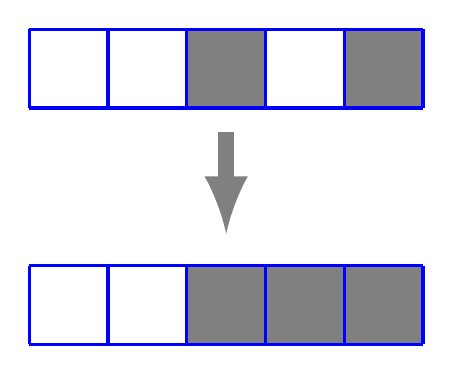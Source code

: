 \begin{tikzpicture}

% Automate

% [0, 0, 1, 0, 1] devient [0, 0, 1, 1, 1]

\fill[black!50] (2,0) rectangle ++(1,1);
\fill[black!50] (4,0) rectangle ++(1,1);
\draw[blue,very thick] (0,0) grid ++(5,1);

\begin{scope}[yshift=-3cm]

\fill[black!50] (2,0) rectangle ++(1,1);
\fill[black!50] (3,0) rectangle ++(1,1);
\fill[black!50] (4,0) rectangle ++(1,1);
\draw[blue,very thick] (0,0) grid ++(5,1);

\end{scope}

\draw[->,>=latex,gray,very thick,line width=6pt] (2.5,-0.3) -- ++(0,-1.3);

\end{tikzpicture}